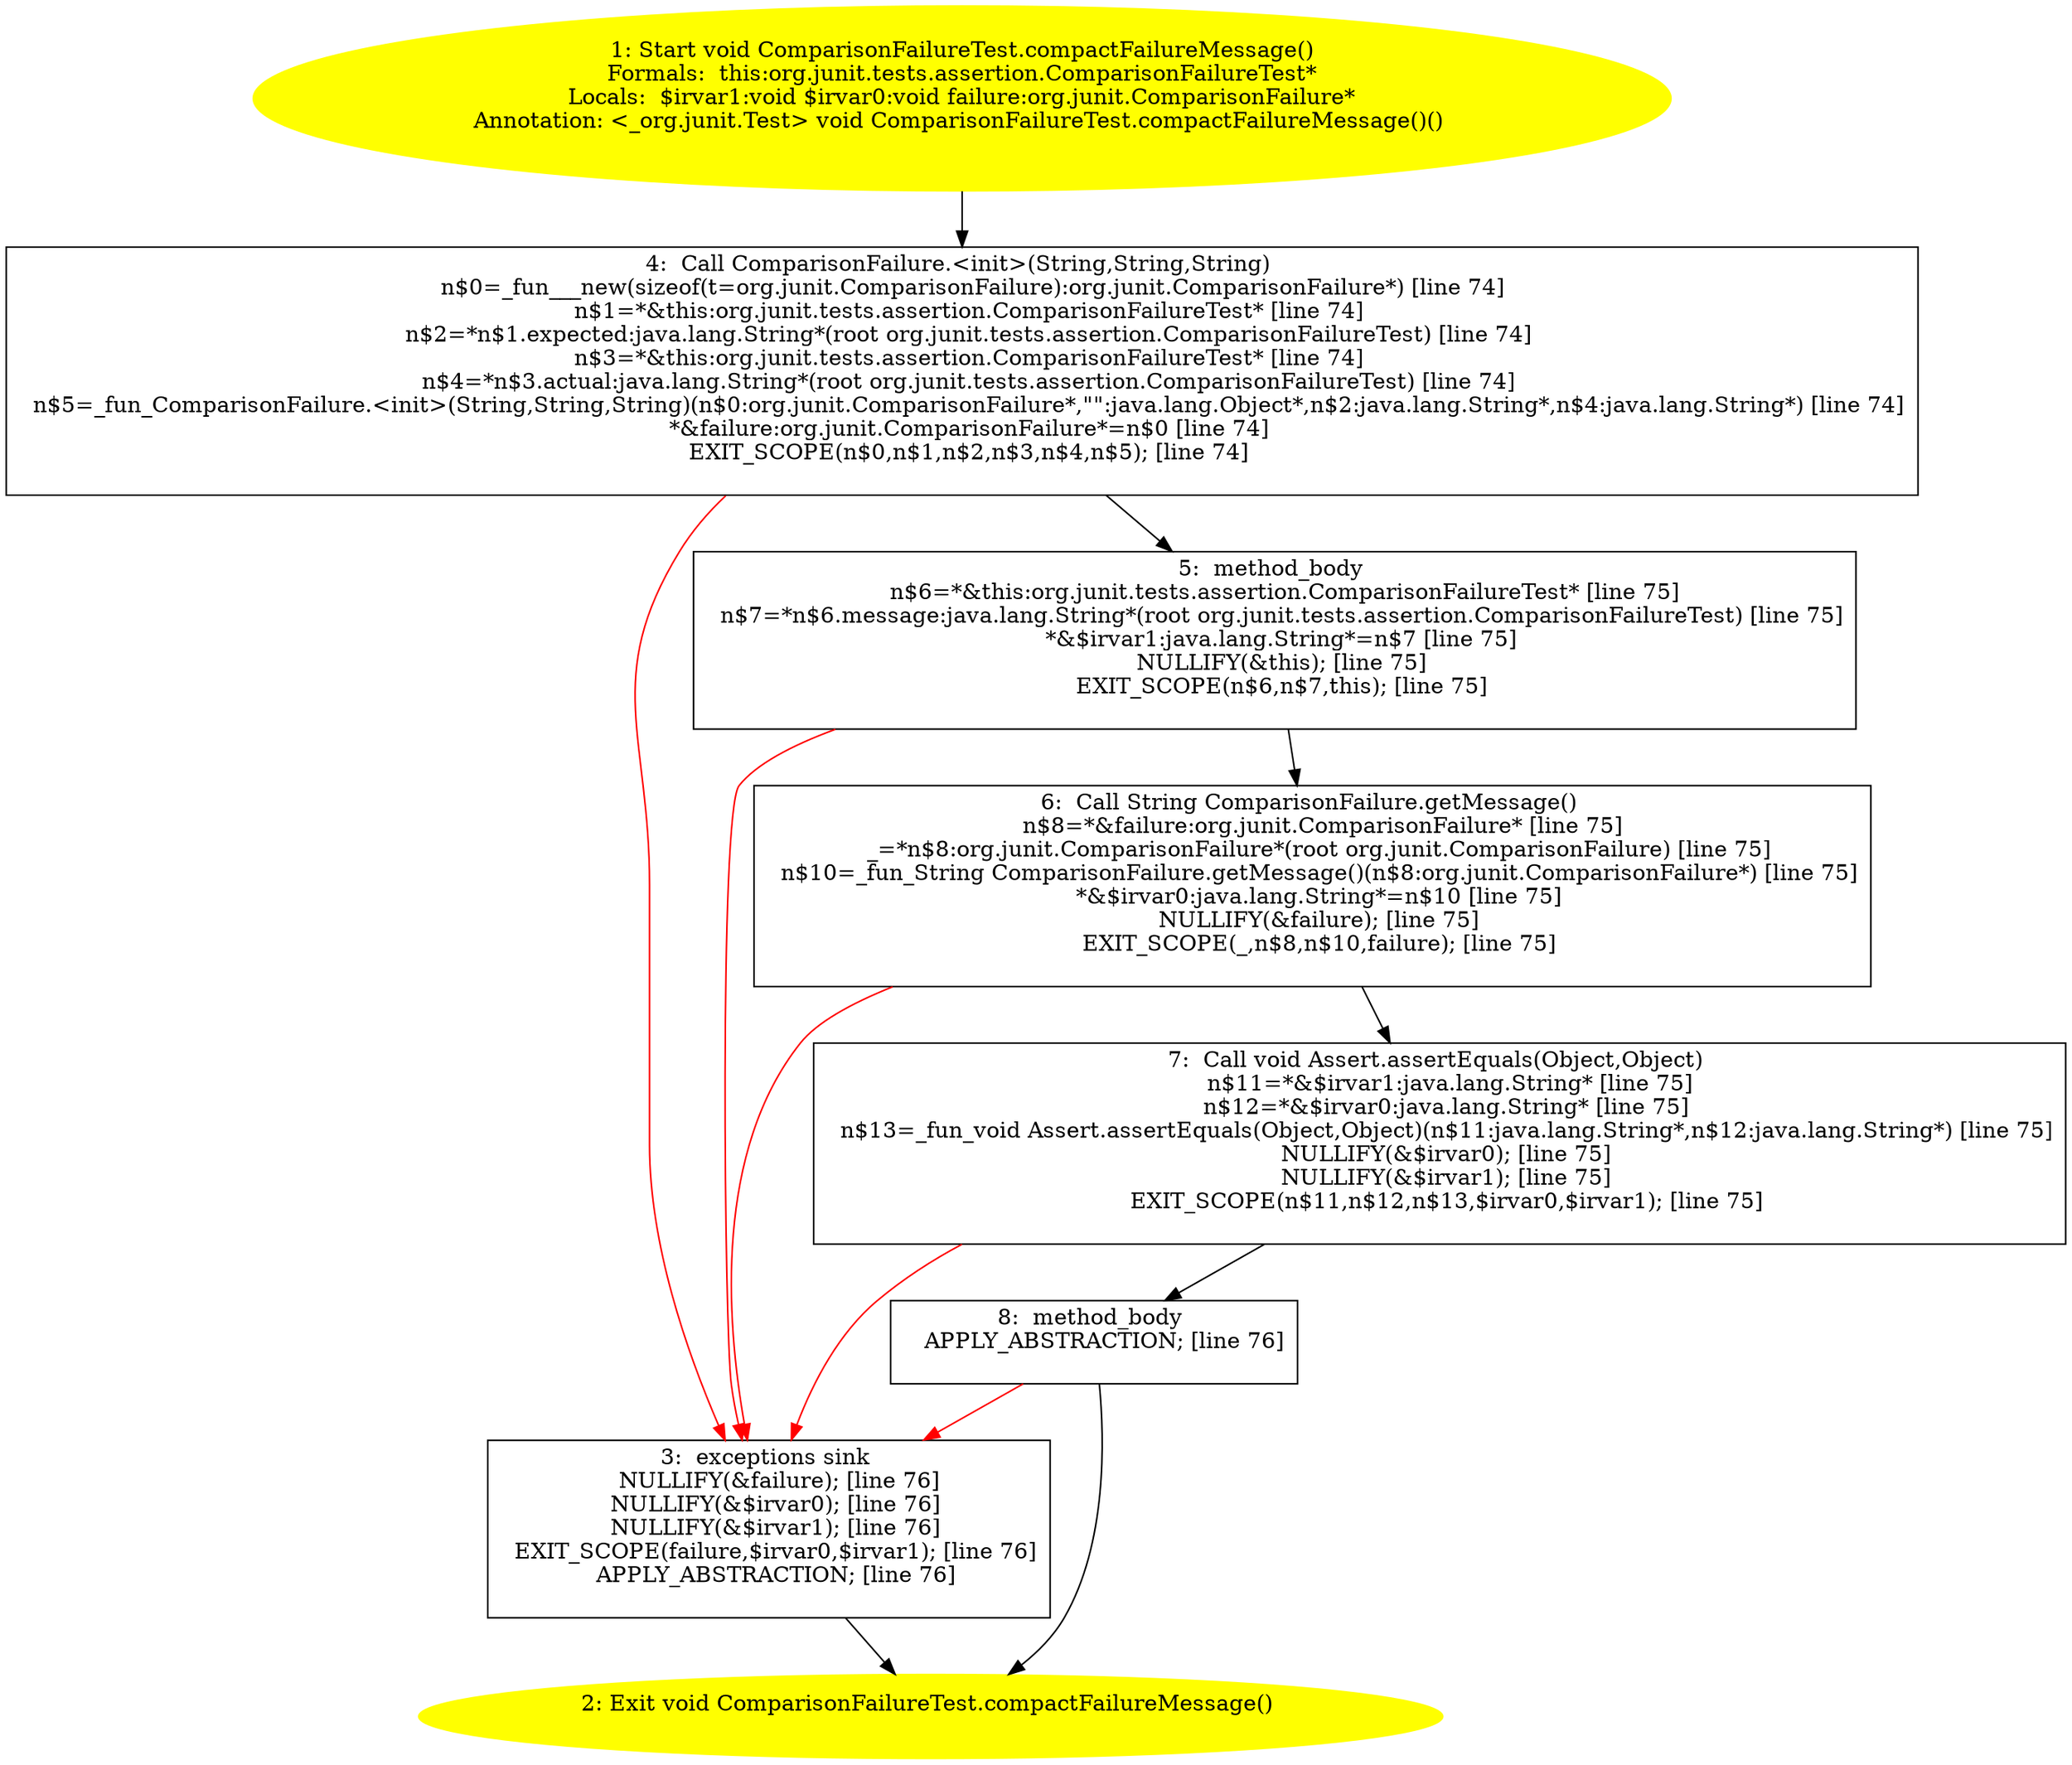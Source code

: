 /* @generated */
digraph cfg {
"org.junit.tests.assertion.ComparisonFailureTest.compactFailureMessage():void.923052a4d95b00f0e6160bc2209f1310_1" [label="1: Start void ComparisonFailureTest.compactFailureMessage()\nFormals:  this:org.junit.tests.assertion.ComparisonFailureTest*\nLocals:  $irvar1:void $irvar0:void failure:org.junit.ComparisonFailure*\nAnnotation: <_org.junit.Test> void ComparisonFailureTest.compactFailureMessage()() \n  " color=yellow style=filled]
	

	 "org.junit.tests.assertion.ComparisonFailureTest.compactFailureMessage():void.923052a4d95b00f0e6160bc2209f1310_1" -> "org.junit.tests.assertion.ComparisonFailureTest.compactFailureMessage():void.923052a4d95b00f0e6160bc2209f1310_4" ;
"org.junit.tests.assertion.ComparisonFailureTest.compactFailureMessage():void.923052a4d95b00f0e6160bc2209f1310_2" [label="2: Exit void ComparisonFailureTest.compactFailureMessage() \n  " color=yellow style=filled]
	

"org.junit.tests.assertion.ComparisonFailureTest.compactFailureMessage():void.923052a4d95b00f0e6160bc2209f1310_3" [label="3:  exceptions sink \n   NULLIFY(&failure); [line 76]\n  NULLIFY(&$irvar0); [line 76]\n  NULLIFY(&$irvar1); [line 76]\n  EXIT_SCOPE(failure,$irvar0,$irvar1); [line 76]\n  APPLY_ABSTRACTION; [line 76]\n " shape="box"]
	

	 "org.junit.tests.assertion.ComparisonFailureTest.compactFailureMessage():void.923052a4d95b00f0e6160bc2209f1310_3" -> "org.junit.tests.assertion.ComparisonFailureTest.compactFailureMessage():void.923052a4d95b00f0e6160bc2209f1310_2" ;
"org.junit.tests.assertion.ComparisonFailureTest.compactFailureMessage():void.923052a4d95b00f0e6160bc2209f1310_4" [label="4:  Call ComparisonFailure.<init>(String,String,String) \n   n$0=_fun___new(sizeof(t=org.junit.ComparisonFailure):org.junit.ComparisonFailure*) [line 74]\n  n$1=*&this:org.junit.tests.assertion.ComparisonFailureTest* [line 74]\n  n$2=*n$1.expected:java.lang.String*(root org.junit.tests.assertion.ComparisonFailureTest) [line 74]\n  n$3=*&this:org.junit.tests.assertion.ComparisonFailureTest* [line 74]\n  n$4=*n$3.actual:java.lang.String*(root org.junit.tests.assertion.ComparisonFailureTest) [line 74]\n  n$5=_fun_ComparisonFailure.<init>(String,String,String)(n$0:org.junit.ComparisonFailure*,\"\":java.lang.Object*,n$2:java.lang.String*,n$4:java.lang.String*) [line 74]\n  *&failure:org.junit.ComparisonFailure*=n$0 [line 74]\n  EXIT_SCOPE(n$0,n$1,n$2,n$3,n$4,n$5); [line 74]\n " shape="box"]
	

	 "org.junit.tests.assertion.ComparisonFailureTest.compactFailureMessage():void.923052a4d95b00f0e6160bc2209f1310_4" -> "org.junit.tests.assertion.ComparisonFailureTest.compactFailureMessage():void.923052a4d95b00f0e6160bc2209f1310_5" ;
	 "org.junit.tests.assertion.ComparisonFailureTest.compactFailureMessage():void.923052a4d95b00f0e6160bc2209f1310_4" -> "org.junit.tests.assertion.ComparisonFailureTest.compactFailureMessage():void.923052a4d95b00f0e6160bc2209f1310_3" [color="red" ];
"org.junit.tests.assertion.ComparisonFailureTest.compactFailureMessage():void.923052a4d95b00f0e6160bc2209f1310_5" [label="5:  method_body \n   n$6=*&this:org.junit.tests.assertion.ComparisonFailureTest* [line 75]\n  n$7=*n$6.message:java.lang.String*(root org.junit.tests.assertion.ComparisonFailureTest) [line 75]\n  *&$irvar1:java.lang.String*=n$7 [line 75]\n  NULLIFY(&this); [line 75]\n  EXIT_SCOPE(n$6,n$7,this); [line 75]\n " shape="box"]
	

	 "org.junit.tests.assertion.ComparisonFailureTest.compactFailureMessage():void.923052a4d95b00f0e6160bc2209f1310_5" -> "org.junit.tests.assertion.ComparisonFailureTest.compactFailureMessage():void.923052a4d95b00f0e6160bc2209f1310_6" ;
	 "org.junit.tests.assertion.ComparisonFailureTest.compactFailureMessage():void.923052a4d95b00f0e6160bc2209f1310_5" -> "org.junit.tests.assertion.ComparisonFailureTest.compactFailureMessage():void.923052a4d95b00f0e6160bc2209f1310_3" [color="red" ];
"org.junit.tests.assertion.ComparisonFailureTest.compactFailureMessage():void.923052a4d95b00f0e6160bc2209f1310_6" [label="6:  Call String ComparisonFailure.getMessage() \n   n$8=*&failure:org.junit.ComparisonFailure* [line 75]\n  _=*n$8:org.junit.ComparisonFailure*(root org.junit.ComparisonFailure) [line 75]\n  n$10=_fun_String ComparisonFailure.getMessage()(n$8:org.junit.ComparisonFailure*) [line 75]\n  *&$irvar0:java.lang.String*=n$10 [line 75]\n  NULLIFY(&failure); [line 75]\n  EXIT_SCOPE(_,n$8,n$10,failure); [line 75]\n " shape="box"]
	

	 "org.junit.tests.assertion.ComparisonFailureTest.compactFailureMessage():void.923052a4d95b00f0e6160bc2209f1310_6" -> "org.junit.tests.assertion.ComparisonFailureTest.compactFailureMessage():void.923052a4d95b00f0e6160bc2209f1310_7" ;
	 "org.junit.tests.assertion.ComparisonFailureTest.compactFailureMessage():void.923052a4d95b00f0e6160bc2209f1310_6" -> "org.junit.tests.assertion.ComparisonFailureTest.compactFailureMessage():void.923052a4d95b00f0e6160bc2209f1310_3" [color="red" ];
"org.junit.tests.assertion.ComparisonFailureTest.compactFailureMessage():void.923052a4d95b00f0e6160bc2209f1310_7" [label="7:  Call void Assert.assertEquals(Object,Object) \n   n$11=*&$irvar1:java.lang.String* [line 75]\n  n$12=*&$irvar0:java.lang.String* [line 75]\n  n$13=_fun_void Assert.assertEquals(Object,Object)(n$11:java.lang.String*,n$12:java.lang.String*) [line 75]\n  NULLIFY(&$irvar0); [line 75]\n  NULLIFY(&$irvar1); [line 75]\n  EXIT_SCOPE(n$11,n$12,n$13,$irvar0,$irvar1); [line 75]\n " shape="box"]
	

	 "org.junit.tests.assertion.ComparisonFailureTest.compactFailureMessage():void.923052a4d95b00f0e6160bc2209f1310_7" -> "org.junit.tests.assertion.ComparisonFailureTest.compactFailureMessage():void.923052a4d95b00f0e6160bc2209f1310_8" ;
	 "org.junit.tests.assertion.ComparisonFailureTest.compactFailureMessage():void.923052a4d95b00f0e6160bc2209f1310_7" -> "org.junit.tests.assertion.ComparisonFailureTest.compactFailureMessage():void.923052a4d95b00f0e6160bc2209f1310_3" [color="red" ];
"org.junit.tests.assertion.ComparisonFailureTest.compactFailureMessage():void.923052a4d95b00f0e6160bc2209f1310_8" [label="8:  method_body \n   APPLY_ABSTRACTION; [line 76]\n " shape="box"]
	

	 "org.junit.tests.assertion.ComparisonFailureTest.compactFailureMessage():void.923052a4d95b00f0e6160bc2209f1310_8" -> "org.junit.tests.assertion.ComparisonFailureTest.compactFailureMessage():void.923052a4d95b00f0e6160bc2209f1310_2" ;
	 "org.junit.tests.assertion.ComparisonFailureTest.compactFailureMessage():void.923052a4d95b00f0e6160bc2209f1310_8" -> "org.junit.tests.assertion.ComparisonFailureTest.compactFailureMessage():void.923052a4d95b00f0e6160bc2209f1310_3" [color="red" ];
}
